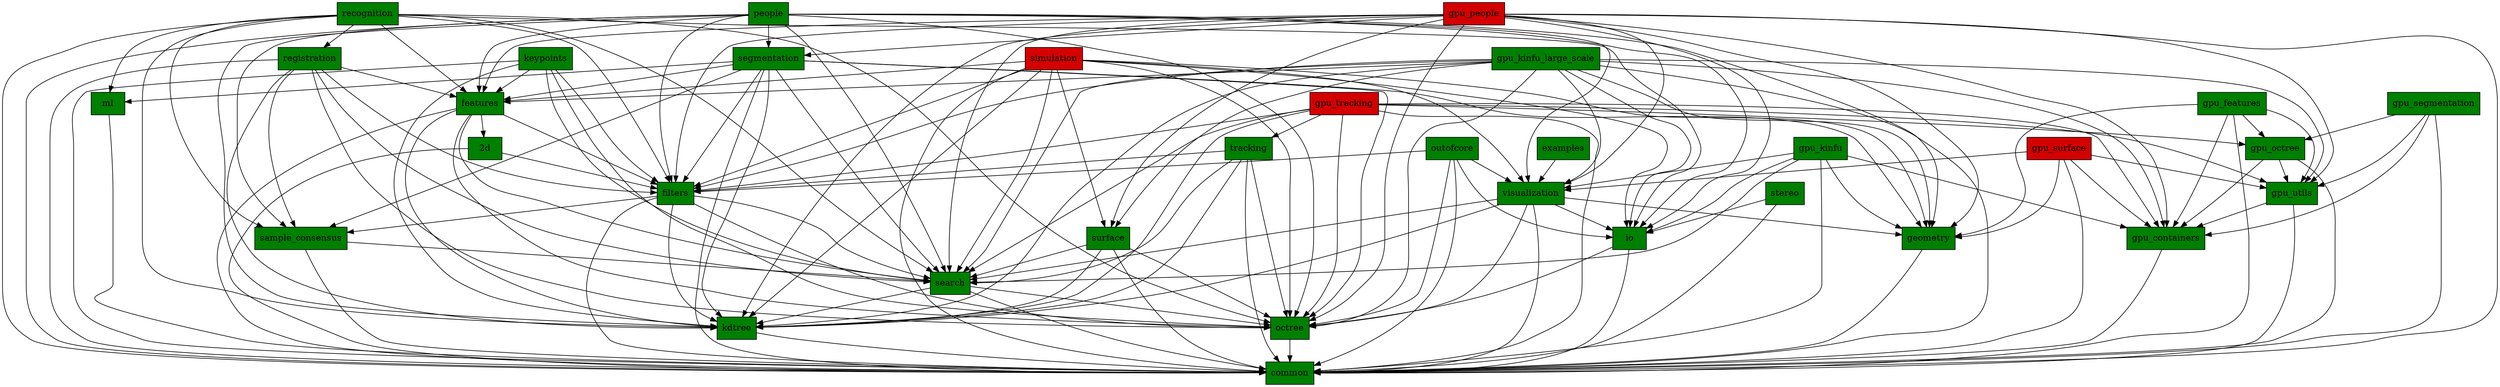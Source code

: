digraph pcl {
  "common" [style="filled" fillcolor="#008000" shape="box"];
   "kdtree" [style="filled" fillcolor="#008000" shape="box"];
   "kdtree" -> "common";
  "octree" [style="filled" fillcolor="#008000" shape="box"];
   "octree" -> "common";
  "search" [style="filled" fillcolor="#008000" shape="box"];
   "search" -> "common";
  "search" -> "kdtree";
  "search" -> "octree";
  "sample_consensus" [style="filled" fillcolor="#008000" shape="box"];
   "sample_consensus" -> "common";
  "sample_consensus" -> "search";
  "filters" [style="filled" fillcolor="#008000" shape="box"];
   "filters" -> "common";
  "filters" -> "sample_consensus";
  "filters" -> "search";
  "filters" -> "kdtree";
  "filters" -> "octree";
  "2d" [style="filled" fillcolor="#008000" shape="box"];
   "2d" -> "common";
  "2d" -> "filters";
  "geometry" [style="filled" fillcolor="#008000" shape="box"];
   "geometry" -> "common";
  "io" [style="filled" fillcolor="#008000" shape="box"];
   "io" -> "common";
  "io" -> "octree";
  "features" [style="filled" fillcolor="#008000" shape="box"];
   "features" -> "common";
  "features" -> "search";
  "features" -> "kdtree";
  "features" -> "octree";
  "features" -> "filters";
  "features" -> "2d";
  "ml" [style="filled" fillcolor="#008000" shape="box"];
   "ml" -> "common";
  "segmentation" [style="filled" fillcolor="#008000" shape="box"];
   "segmentation" -> "common";
  "segmentation" -> "geometry";
  "segmentation" -> "search";
  "segmentation" -> "sample_consensus";
  "segmentation" -> "kdtree";
  "segmentation" -> "octree";
  "segmentation" -> "features";
  "segmentation" -> "filters";
  "segmentation" -> "ml";
  "visualization" [style="filled" fillcolor="#008000" shape="box"];
   "visualization" -> "common";
  "visualization" -> "io";
  "visualization" -> "kdtree";
  "visualization" -> "geometry";
  "visualization" -> "search";
  "visualization" -> "octree";
  "surface" [style="filled" fillcolor="#008000" shape="box"];
   "surface" -> "common";
  "surface" -> "search";
  "surface" -> "kdtree";
  "surface" -> "octree";
  "registration" [style="filled" fillcolor="#008000" shape="box"];
   "registration" -> "common";
  "registration" -> "octree";
  "registration" -> "kdtree";
  "registration" -> "search";
  "registration" -> "sample_consensus";
  "registration" -> "features";
  "registration" -> "filters";
  "keypoints" [style="filled" fillcolor="#008000" shape="box"];
   "keypoints" -> "common";
  "keypoints" -> "search";
  "keypoints" -> "kdtree";
  "keypoints" -> "octree";
  "keypoints" -> "features";
  "keypoints" -> "filters";
  "tracking" [style="filled" fillcolor="#008000" shape="box"];
   "tracking" -> "common";
  "tracking" -> "search";
  "tracking" -> "kdtree";
  "tracking" -> "filters";
  "tracking" -> "octree";
  "recognition" [style="filled" fillcolor="#008000" shape="box"];
   "recognition" -> "common";
  "recognition" -> "io";
  "recognition" -> "search";
  "recognition" -> "kdtree";
  "recognition" -> "octree";
  "recognition" -> "features";
  "recognition" -> "filters";
  "recognition" -> "registration";
  "recognition" -> "sample_consensus";
  "recognition" -> "ml";
  "stereo" [style="filled" fillcolor="#008000" shape="box"];
   "stereo" -> "common";
  "stereo" -> "io";
  "outofcore" [style="filled" fillcolor="#008000" shape="box"];
   "outofcore" -> "common";
  "outofcore" -> "io";
  "outofcore" -> "filters";
  "outofcore" -> "octree";
  "outofcore" -> "visualization";
  "examples" [style="filled" fillcolor="#008000" shape="box"];
   "examples" -> "visualization";
  "gpu_containers" [style="filled" fillcolor="#008000" shape="box"];
   "gpu_containers" -> "common";
  "gpu_utils" [style="filled" fillcolor="#008000" shape="box"];
   "gpu_utils" -> "common";
  "gpu_utils" -> "gpu_containers";
  "gpu_octree" [style="filled" fillcolor="#008000" shape="box"];
   "gpu_octree" -> "common";
  "gpu_octree" -> "gpu_containers";
  "gpu_octree" -> "gpu_utils";
  "gpu_features" [style="filled" fillcolor="#008000" shape="box"];
   "gpu_features" -> "common";
  "gpu_features" -> "gpu_containers";
  "gpu_features" -> "gpu_utils";
  "gpu_features" -> "gpu_octree";
  "gpu_features" -> "geometry";
  "gpu_kinfu" [style="filled" fillcolor="#008000" shape="box"];
   "gpu_kinfu" -> "common";
  "gpu_kinfu" -> "io";
  "gpu_kinfu" -> "gpu_containers";
  "gpu_kinfu" -> "geometry";
  "gpu_kinfu" -> "search";
  "gpu_kinfu" -> "visualization";
  "gpu_kinfu_large_scale" [style="filled" fillcolor="#008000" shape="box"];
   "gpu_kinfu_large_scale" -> "common";
  "gpu_kinfu_large_scale" -> "visualization";
  "gpu_kinfu_large_scale" -> "io";
  "gpu_kinfu_large_scale" -> "gpu_containers";
  "gpu_kinfu_large_scale" -> "gpu_utils";
  "gpu_kinfu_large_scale" -> "geometry";
  "gpu_kinfu_large_scale" -> "search";
  "gpu_kinfu_large_scale" -> "octree";
  "gpu_kinfu_large_scale" -> "filters";
  "gpu_kinfu_large_scale" -> "kdtree";
  "gpu_kinfu_large_scale" -> "features";
  "gpu_kinfu_large_scale" -> "surface";
  "gpu_people" [style="filled" fillcolor="#D40000" shape="box"];
   "gpu_people" -> "common";
  "gpu_people" -> "features";
  "gpu_people" -> "filters";
  "gpu_people" -> "geometry";
  "gpu_people" -> "gpu_containers";
  "gpu_people" -> "gpu_utils";
  "gpu_people" -> "io";
  "gpu_people" -> "kdtree";
  "gpu_people" -> "octree";
  "gpu_people" -> "search";
  "gpu_people" -> "segmentation";
  "gpu_people" -> "surface";
  "gpu_people" -> "visualization";
  "gpu_segmentation" [style="filled" fillcolor="#008000" shape="box"];
   "gpu_segmentation" -> "common";
  "gpu_segmentation" -> "gpu_containers";
  "gpu_segmentation" -> "gpu_utils";
  "gpu_segmentation" -> "gpu_octree";
  "gpu_surface" [style="filled" fillcolor="#D40000" shape="box"];
   "gpu_surface" -> "common";
  "gpu_surface" -> "gpu_containers";
  "gpu_surface" -> "gpu_utils";
  "gpu_surface" -> "visualization";
  "gpu_surface" -> "geometry";
  "gpu_tracking" [style="filled" fillcolor="#D40000" shape="box"];
   "gpu_tracking" -> "common";
  "gpu_tracking" -> "gpu_containers";
  "gpu_tracking" -> "gpu_utils";
  "gpu_tracking" -> "gpu_octree";
  "gpu_tracking" -> "tracking";
  "gpu_tracking" -> "search";
  "gpu_tracking" -> "kdtree";
  "gpu_tracking" -> "filters";
  "gpu_tracking" -> "octree";
  "people" [style="filled" fillcolor="#008000" shape="box"];
   "people" -> "common";
  "people" -> "kdtree";
  "people" -> "search";
  "people" -> "features";
  "people" -> "sample_consensus";
  "people" -> "filters";
  "people" -> "io";
  "people" -> "visualization";
  "people" -> "geometry";
  "people" -> "segmentation";
  "people" -> "octree";
  "simulation" [style="filled" fillcolor="#D40000" shape="box"];
   "simulation" -> "common";
  "simulation" -> "io";
  "simulation" -> "surface";
  "simulation" -> "kdtree";
  "simulation" -> "features";
  "simulation" -> "search";
  "simulation" -> "octree";
  "simulation" -> "visualization";
  "simulation" -> "filters";
  "simulation" -> "geometry";
}
